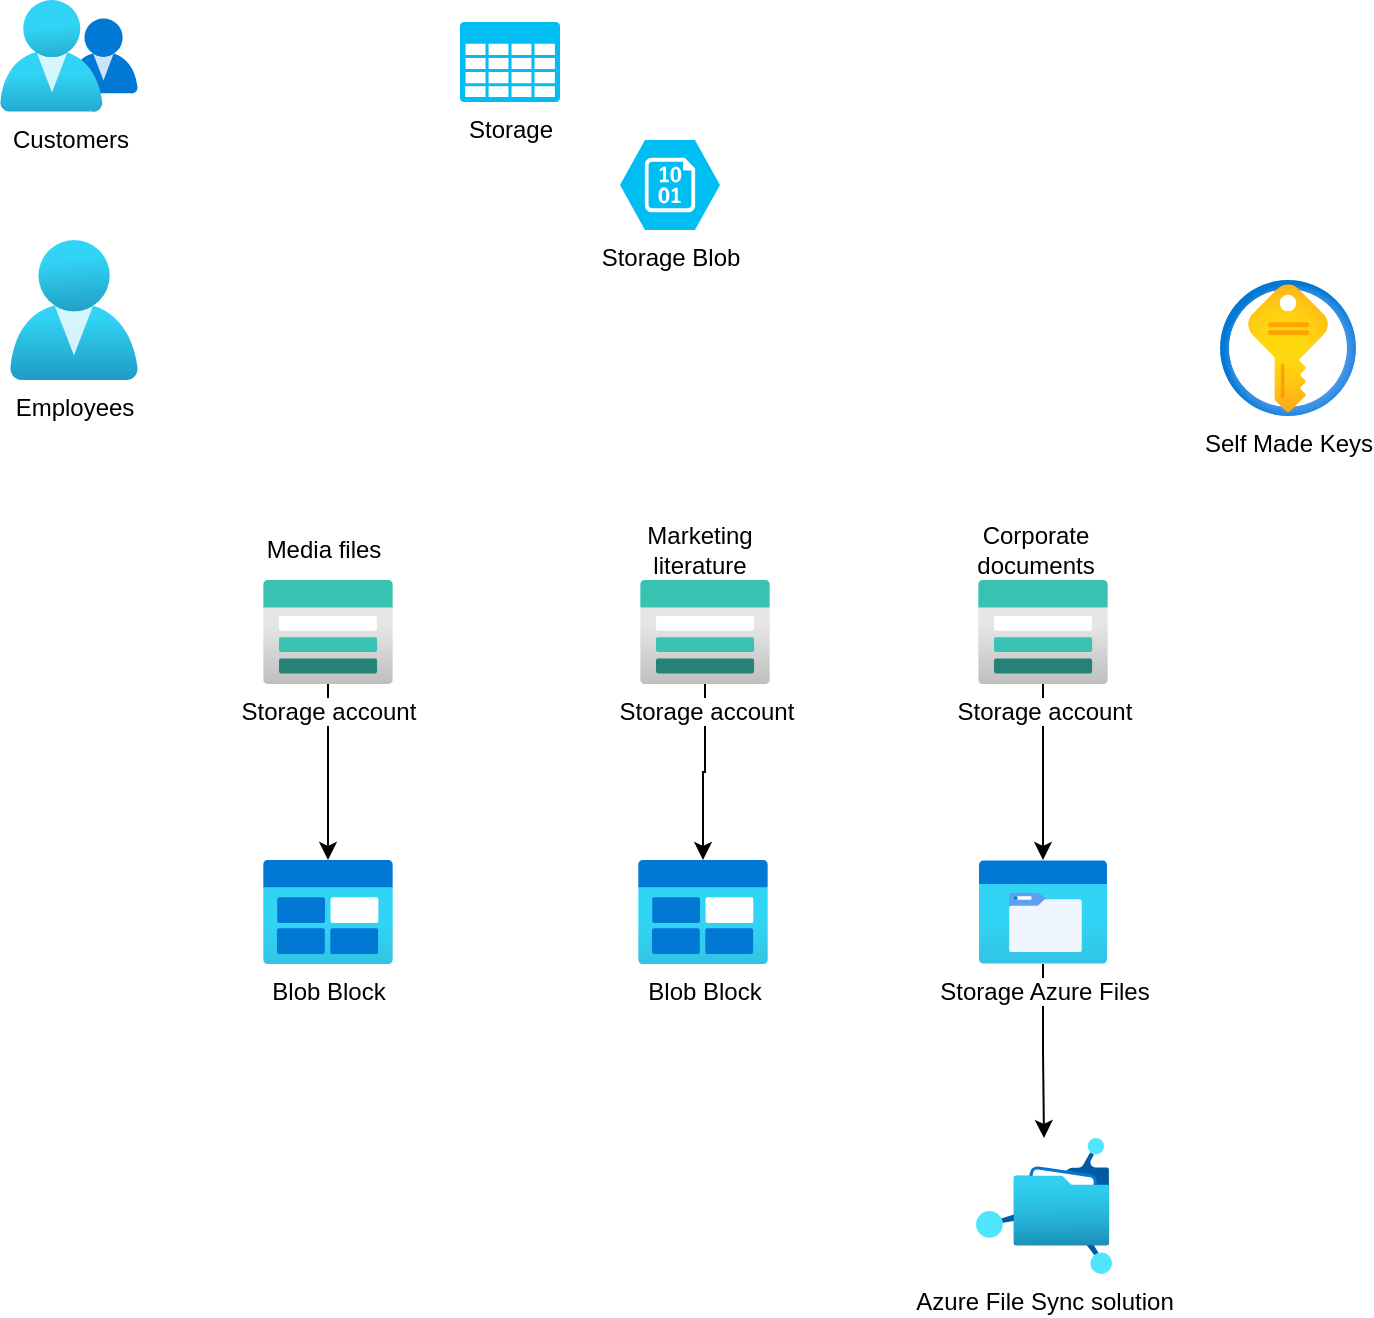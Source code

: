 <mxfile version="21.6.6" type="github">
  <diagram name="Page-1" id="hRUWOY-DET8a5y86Oj8v">
    <mxGraphModel dx="1235" dy="684" grid="1" gridSize="10" guides="1" tooltips="1" connect="1" arrows="1" fold="1" page="1" pageScale="1" pageWidth="827" pageHeight="1169" math="0" shadow="0">
      <root>
        <mxCell id="0" />
        <mxCell id="1" parent="0" />
        <mxCell id="oGk0b0U4oN7s5Sj7B5q1-6" style="edgeStyle=orthogonalEdgeStyle;rounded=0;orthogonalLoop=1;jettySize=auto;html=1;" edge="1" parent="1" source="sgzEAQKEEgYJnF7uGTOa-1" target="oGk0b0U4oN7s5Sj7B5q1-5">
          <mxGeometry relative="1" as="geometry" />
        </mxCell>
        <mxCell id="sgzEAQKEEgYJnF7uGTOa-1" value="Storage account" style="image;aspect=fixed;html=1;points=[];align=center;fontSize=12;image=img/lib/azure2/storage/Storage_Accounts.svg;" parent="1" vertex="1">
          <mxGeometry x="151.5" y="320" width="65" height="52" as="geometry" />
        </mxCell>
        <mxCell id="sgzEAQKEEgYJnF7uGTOa-2" value="Storage Blob" style="verticalLabelPosition=bottom;html=1;verticalAlign=top;align=center;strokeColor=none;fillColor=#00BEF2;shape=mxgraph.azure.storage_blob;" parent="1" vertex="1">
          <mxGeometry x="330" y="100" width="50" height="45" as="geometry" />
        </mxCell>
        <mxCell id="sgzEAQKEEgYJnF7uGTOa-3" value="Storage" style="verticalLabelPosition=bottom;html=1;verticalAlign=top;align=center;strokeColor=none;fillColor=#00BEF2;shape=mxgraph.azure.storage;pointerEvents=1;" parent="1" vertex="1">
          <mxGeometry x="250" y="41" width="50" height="40" as="geometry" />
        </mxCell>
        <mxCell id="sgzEAQKEEgYJnF7uGTOa-4" value="Azure File Sync solution&lt;br&gt;" style="image;aspect=fixed;html=1;points=[];align=center;fontSize=12;image=img/lib/azure2/storage/Azure_Fileshare.svg;" parent="1" vertex="1">
          <mxGeometry x="508" y="599" width="68" height="68" as="geometry" />
        </mxCell>
        <mxCell id="sgzEAQKEEgYJnF7uGTOa-5" value="Customers" style="image;aspect=fixed;html=1;points=[];align=center;fontSize=12;image=img/lib/azure2/management_governance/My_Customers.svg;" parent="1" vertex="1">
          <mxGeometry x="20" y="30" width="69" height="56.0" as="geometry" />
        </mxCell>
        <mxCell id="sgzEAQKEEgYJnF7uGTOa-6" value="Blob Block" style="image;aspect=fixed;html=1;points=[];align=center;fontSize=12;image=img/lib/azure2/general/Blob_Block.svg;" parent="1" vertex="1">
          <mxGeometry x="339" y="460" width="65" height="52" as="geometry" />
        </mxCell>
        <mxCell id="oGk0b0U4oN7s5Sj7B5q1-13" style="edgeStyle=orthogonalEdgeStyle;rounded=0;orthogonalLoop=1;jettySize=auto;html=1;" edge="1" parent="1" source="sgzEAQKEEgYJnF7uGTOa-7" target="sgzEAQKEEgYJnF7uGTOa-4">
          <mxGeometry relative="1" as="geometry" />
        </mxCell>
        <mxCell id="sgzEAQKEEgYJnF7uGTOa-7" value="Storage Azure Files" style="image;aspect=fixed;html=1;points=[];align=center;fontSize=12;image=img/lib/azure2/general/Storage_Azure_Files.svg;" parent="1" vertex="1">
          <mxGeometry x="509.5" y="460" width="64" height="52" as="geometry" />
        </mxCell>
        <mxCell id="sgzEAQKEEgYJnF7uGTOa-8" value="Employees" style="image;aspect=fixed;html=1;points=[];align=center;fontSize=12;image=img/lib/azure2/identity/Users.svg;" parent="1" vertex="1">
          <mxGeometry x="25" y="150" width="64" height="70" as="geometry" />
        </mxCell>
        <mxCell id="oGk0b0U4oN7s5Sj7B5q1-4" style="edgeStyle=orthogonalEdgeStyle;rounded=0;orthogonalLoop=1;jettySize=auto;html=1;" edge="1" parent="1" source="oGk0b0U4oN7s5Sj7B5q1-1" target="sgzEAQKEEgYJnF7uGTOa-6">
          <mxGeometry relative="1" as="geometry" />
        </mxCell>
        <mxCell id="oGk0b0U4oN7s5Sj7B5q1-1" value="Storage account" style="image;aspect=fixed;html=1;points=[];align=center;fontSize=12;image=img/lib/azure2/storage/Storage_Accounts.svg;" vertex="1" parent="1">
          <mxGeometry x="340" y="320" width="65" height="52" as="geometry" />
        </mxCell>
        <mxCell id="oGk0b0U4oN7s5Sj7B5q1-12" style="edgeStyle=orthogonalEdgeStyle;rounded=0;orthogonalLoop=1;jettySize=auto;html=1;" edge="1" parent="1" source="oGk0b0U4oN7s5Sj7B5q1-2" target="sgzEAQKEEgYJnF7uGTOa-7">
          <mxGeometry relative="1" as="geometry" />
        </mxCell>
        <mxCell id="oGk0b0U4oN7s5Sj7B5q1-2" value="Storage account" style="image;aspect=fixed;html=1;points=[];align=center;fontSize=12;image=img/lib/azure2/storage/Storage_Accounts.svg;" vertex="1" parent="1">
          <mxGeometry x="509" y="320" width="65" height="52" as="geometry" />
        </mxCell>
        <mxCell id="oGk0b0U4oN7s5Sj7B5q1-5" value="Blob Block" style="image;aspect=fixed;html=1;points=[];align=center;fontSize=12;image=img/lib/azure2/general/Blob_Block.svg;" vertex="1" parent="1">
          <mxGeometry x="151.5" y="460" width="65" height="52" as="geometry" />
        </mxCell>
        <mxCell id="oGk0b0U4oN7s5Sj7B5q1-8" value="Media files" style="text;strokeColor=none;align=center;fillColor=none;html=1;verticalAlign=middle;whiteSpace=wrap;rounded=0;" vertex="1" parent="1">
          <mxGeometry x="151.5" y="290" width="60" height="30" as="geometry" />
        </mxCell>
        <mxCell id="oGk0b0U4oN7s5Sj7B5q1-9" value="Marketing literature" style="text;strokeColor=none;align=center;fillColor=none;html=1;verticalAlign=middle;whiteSpace=wrap;rounded=0;" vertex="1" parent="1">
          <mxGeometry x="340" y="290" width="60" height="30" as="geometry" />
        </mxCell>
        <mxCell id="oGk0b0U4oN7s5Sj7B5q1-10" value="Corporate documents" style="text;strokeColor=none;align=center;fillColor=none;html=1;verticalAlign=middle;whiteSpace=wrap;rounded=0;" vertex="1" parent="1">
          <mxGeometry x="507.5" y="290" width="60" height="30" as="geometry" />
        </mxCell>
        <mxCell id="oGk0b0U4oN7s5Sj7B5q1-14" value="Self Made Keys&lt;br&gt;" style="image;aspect=fixed;html=1;points=[];align=center;fontSize=12;image=img/lib/azure2/security/Key_Vaults.svg;" vertex="1" parent="1">
          <mxGeometry x="630" y="170" width="68" height="68" as="geometry" />
        </mxCell>
      </root>
    </mxGraphModel>
  </diagram>
</mxfile>
